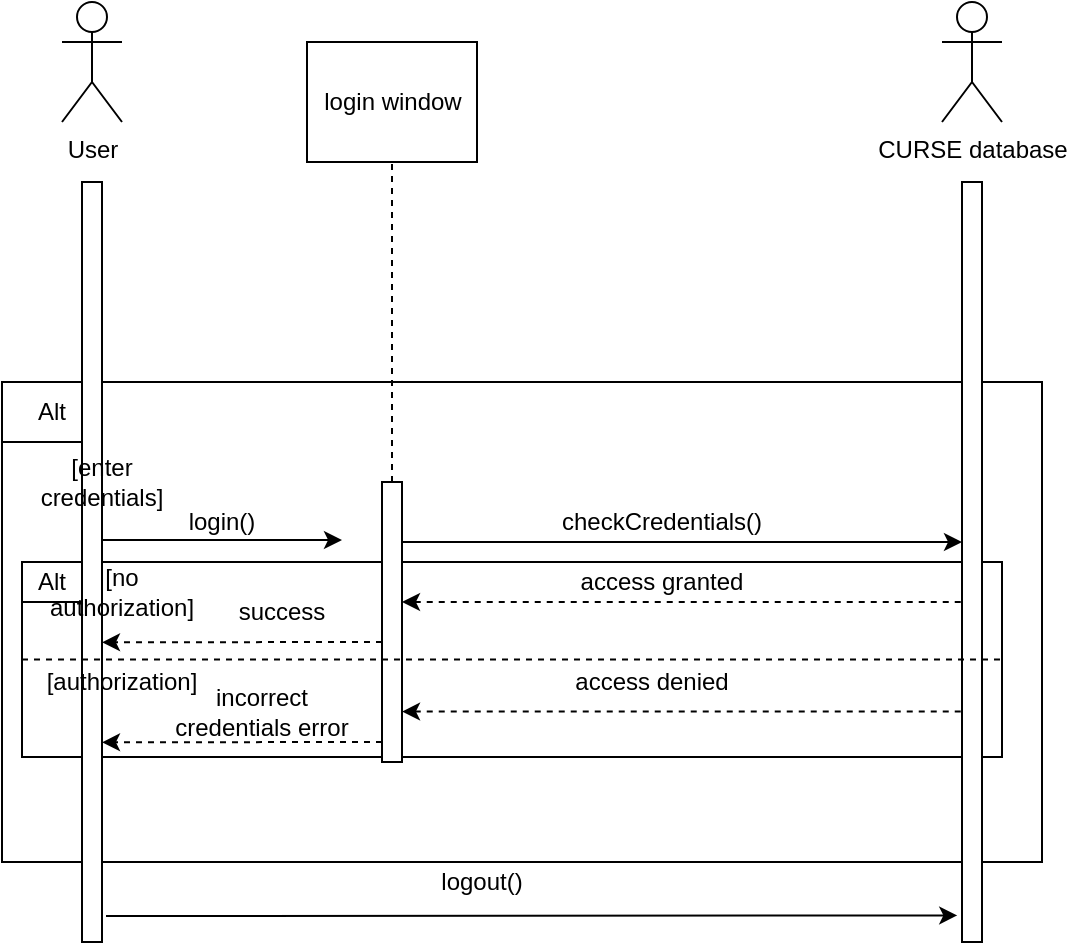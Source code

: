 <mxfile version="13.3.4"><diagram id="jz2GWTbr_Bam_6cfonU8" name="Page-1"><mxGraphModel dx="865" dy="483" grid="1" gridSize="10" guides="1" tooltips="1" connect="1" arrows="1" fold="1" page="1" pageScale="1" pageWidth="850" pageHeight="1100" math="0" shadow="0"><root><mxCell id="0"/><mxCell id="1" parent="0"/><mxCell id="WOxTpeTA80bt1Znz08GQ-1" value="" style="rounded=0;whiteSpace=wrap;html=1;" vertex="1" parent="1"><mxGeometry x="60" y="210" width="520" height="240" as="geometry"/></mxCell><mxCell id="WOxTpeTA80bt1Znz08GQ-2" value="Alt" style="rounded=0;whiteSpace=wrap;html=1;" vertex="1" parent="1"><mxGeometry x="60" y="210" width="50" height="30" as="geometry"/></mxCell><mxCell id="WOxTpeTA80bt1Znz08GQ-3" value="User" style="shape=umlActor;verticalLabelPosition=bottom;labelBackgroundColor=#ffffff;verticalAlign=top;html=1;outlineConnect=0;" vertex="1" parent="1"><mxGeometry x="90" y="20" width="30" height="60" as="geometry"/></mxCell><mxCell id="WOxTpeTA80bt1Znz08GQ-4" value="CURSE database" style="shape=umlActor;verticalLabelPosition=bottom;labelBackgroundColor=#ffffff;verticalAlign=top;html=1;outlineConnect=0;" vertex="1" parent="1"><mxGeometry x="530" y="20" width="30" height="60" as="geometry"/></mxCell><mxCell id="WOxTpeTA80bt1Znz08GQ-21" value="" style="endArrow=none;dashed=1;html=1;exitX=0.5;exitY=0;exitDx=0;exitDy=0;" edge="1" parent="1" source="WOxTpeTA80bt1Znz08GQ-20"><mxGeometry width="50" height="50" relative="1" as="geometry"><mxPoint x="340" y="290" as="sourcePoint"/><mxPoint x="255" y="100" as="targetPoint"/></mxGeometry></mxCell><mxCell id="WOxTpeTA80bt1Znz08GQ-22" value="login window" style="rounded=0;whiteSpace=wrap;html=1;" vertex="1" parent="1"><mxGeometry x="212.5" y="40" width="85" height="60" as="geometry"/></mxCell><mxCell id="WOxTpeTA80bt1Znz08GQ-24" value="" style="endArrow=classic;html=1;exitX=1.044;exitY=0.471;exitDx=0;exitDy=0;exitPerimeter=0;" edge="1" parent="1" source="WOxTpeTA80bt1Znz08GQ-8"><mxGeometry width="50" height="50" relative="1" as="geometry"><mxPoint x="120" y="289" as="sourcePoint"/><mxPoint x="230" y="289" as="targetPoint"/></mxGeometry></mxCell><mxCell id="WOxTpeTA80bt1Znz08GQ-25" value="login()" style="text;html=1;strokeColor=none;fillColor=none;align=center;verticalAlign=middle;whiteSpace=wrap;rounded=0;" vertex="1" parent="1"><mxGeometry x="150" y="270" width="40" height="20" as="geometry"/></mxCell><mxCell id="WOxTpeTA80bt1Znz08GQ-28" value="" style="endArrow=classic;html=1;" edge="1" parent="1"><mxGeometry width="50" height="50" relative="1" as="geometry"><mxPoint x="260" y="290" as="sourcePoint"/><mxPoint x="540" y="290" as="targetPoint"/></mxGeometry></mxCell><mxCell id="WOxTpeTA80bt1Znz08GQ-31" value="checkCredentials()" style="text;html=1;strokeColor=none;fillColor=none;align=center;verticalAlign=middle;whiteSpace=wrap;rounded=0;" vertex="1" parent="1"><mxGeometry x="370" y="270" width="40" height="20" as="geometry"/></mxCell><mxCell id="WOxTpeTA80bt1Znz08GQ-37" value="" style="rounded=0;whiteSpace=wrap;html=1;" vertex="1" parent="1"><mxGeometry x="70" y="300" width="490" height="97.5" as="geometry"/></mxCell><mxCell id="WOxTpeTA80bt1Znz08GQ-12" value="" style="rounded=0;whiteSpace=wrap;html=1;" vertex="1" parent="1"><mxGeometry x="540" y="110" width="10" height="380" as="geometry"/></mxCell><mxCell id="WOxTpeTA80bt1Znz08GQ-36" value="access granted" style="text;html=1;strokeColor=none;fillColor=none;align=center;verticalAlign=middle;whiteSpace=wrap;rounded=0;" vertex="1" parent="1"><mxGeometry x="330" y="305" width="120" height="10" as="geometry"/></mxCell><mxCell id="WOxTpeTA80bt1Znz08GQ-32" value="" style="endArrow=none;dashed=1;html=1;startArrow=classic;startFill=1;" edge="1" parent="1"><mxGeometry width="50" height="50" relative="1" as="geometry"><mxPoint x="260" y="320" as="sourcePoint"/><mxPoint x="540" y="320" as="targetPoint"/></mxGeometry></mxCell><mxCell id="WOxTpeTA80bt1Znz08GQ-20" value="" style="rounded=0;whiteSpace=wrap;html=1;" vertex="1" parent="1"><mxGeometry x="250" y="260" width="10" height="140" as="geometry"/></mxCell><mxCell id="WOxTpeTA80bt1Znz08GQ-8" value="" style="rounded=0;whiteSpace=wrap;html=1;" vertex="1" parent="1"><mxGeometry x="100" y="110" width="10" height="380" as="geometry"/></mxCell><mxCell id="WOxTpeTA80bt1Znz08GQ-16" value="[enter credentials]" style="text;html=1;strokeColor=none;fillColor=none;align=center;verticalAlign=middle;whiteSpace=wrap;rounded=0;" vertex="1" parent="1"><mxGeometry x="90" y="250" width="40" height="20" as="geometry"/></mxCell><mxCell id="WOxTpeTA80bt1Znz08GQ-38" value="Alt" style="rounded=0;whiteSpace=wrap;html=1;" vertex="1" parent="1"><mxGeometry x="70" y="300" width="30" height="20" as="geometry"/></mxCell><mxCell id="WOxTpeTA80bt1Znz08GQ-39" value="" style="endArrow=none;dashed=1;html=1;exitX=0;exitY=0.5;exitDx=0;exitDy=0;entryX=1;entryY=0.5;entryDx=0;entryDy=0;" edge="1" parent="1" source="WOxTpeTA80bt1Znz08GQ-37" target="WOxTpeTA80bt1Znz08GQ-37"><mxGeometry width="50" height="50" relative="1" as="geometry"><mxPoint x="310" y="380" as="sourcePoint"/><mxPoint x="360" y="330" as="targetPoint"/></mxGeometry></mxCell><mxCell id="WOxTpeTA80bt1Znz08GQ-40" value="" style="endArrow=classic;html=1;dashed=1;" edge="1" parent="1"><mxGeometry width="50" height="50" relative="1" as="geometry"><mxPoint x="250" y="340" as="sourcePoint"/><mxPoint x="110" y="340.143" as="targetPoint"/></mxGeometry></mxCell><mxCell id="WOxTpeTA80bt1Znz08GQ-42" value="success" style="text;html=1;strokeColor=none;fillColor=none;align=center;verticalAlign=middle;whiteSpace=wrap;rounded=0;" vertex="1" parent="1"><mxGeometry x="160" y="315" width="80" height="20" as="geometry"/></mxCell><mxCell id="WOxTpeTA80bt1Znz08GQ-43" value="" style="endArrow=none;dashed=1;html=1;startArrow=classic;startFill=1;" edge="1" parent="1"><mxGeometry width="50" height="50" relative="1" as="geometry"><mxPoint x="260" y="374.76" as="sourcePoint"/><mxPoint x="540" y="374.76" as="targetPoint"/></mxGeometry></mxCell><mxCell id="WOxTpeTA80bt1Znz08GQ-45" value="access denied" style="text;html=1;strokeColor=none;fillColor=none;align=center;verticalAlign=middle;whiteSpace=wrap;rounded=0;" vertex="1" parent="1"><mxGeometry x="345" y="350" width="80" height="20" as="geometry"/></mxCell><mxCell id="WOxTpeTA80bt1Znz08GQ-46" value="" style="endArrow=classic;html=1;dashed=1;" edge="1" parent="1"><mxGeometry width="50" height="50" relative="1" as="geometry"><mxPoint x="250" y="390" as="sourcePoint"/><mxPoint x="110" y="390.143" as="targetPoint"/></mxGeometry></mxCell><mxCell id="WOxTpeTA80bt1Znz08GQ-48" value="incorrect credentials error" style="text;html=1;strokeColor=none;fillColor=none;align=center;verticalAlign=middle;whiteSpace=wrap;rounded=0;" vertex="1" parent="1"><mxGeometry x="140" y="365" width="100" height="20" as="geometry"/></mxCell><mxCell id="WOxTpeTA80bt1Znz08GQ-51" value="[no authorization]" style="text;html=1;strokeColor=none;fillColor=none;align=center;verticalAlign=middle;whiteSpace=wrap;rounded=0;" vertex="1" parent="1"><mxGeometry x="100" y="305" width="40" height="20" as="geometry"/></mxCell><mxCell id="WOxTpeTA80bt1Znz08GQ-52" value="[authorization]" style="text;html=1;strokeColor=none;fillColor=none;align=center;verticalAlign=middle;whiteSpace=wrap;rounded=0;" vertex="1" parent="1"><mxGeometry x="100" y="350" width="40" height="20" as="geometry"/></mxCell><mxCell id="WOxTpeTA80bt1Znz08GQ-54" value="" style="endArrow=classic;html=1;entryX=-0.238;entryY=0.965;entryDx=0;entryDy=0;entryPerimeter=0;" edge="1" parent="1" target="WOxTpeTA80bt1Znz08GQ-12"><mxGeometry width="50" height="50" relative="1" as="geometry"><mxPoint x="112" y="477" as="sourcePoint"/><mxPoint x="530" y="478" as="targetPoint"/></mxGeometry></mxCell><mxCell id="WOxTpeTA80bt1Znz08GQ-55" value="logout()" style="text;html=1;strokeColor=none;fillColor=none;align=center;verticalAlign=middle;whiteSpace=wrap;rounded=0;" vertex="1" parent="1"><mxGeometry x="280" y="450" width="40" height="20" as="geometry"/></mxCell></root></mxGraphModel></diagram></mxfile>